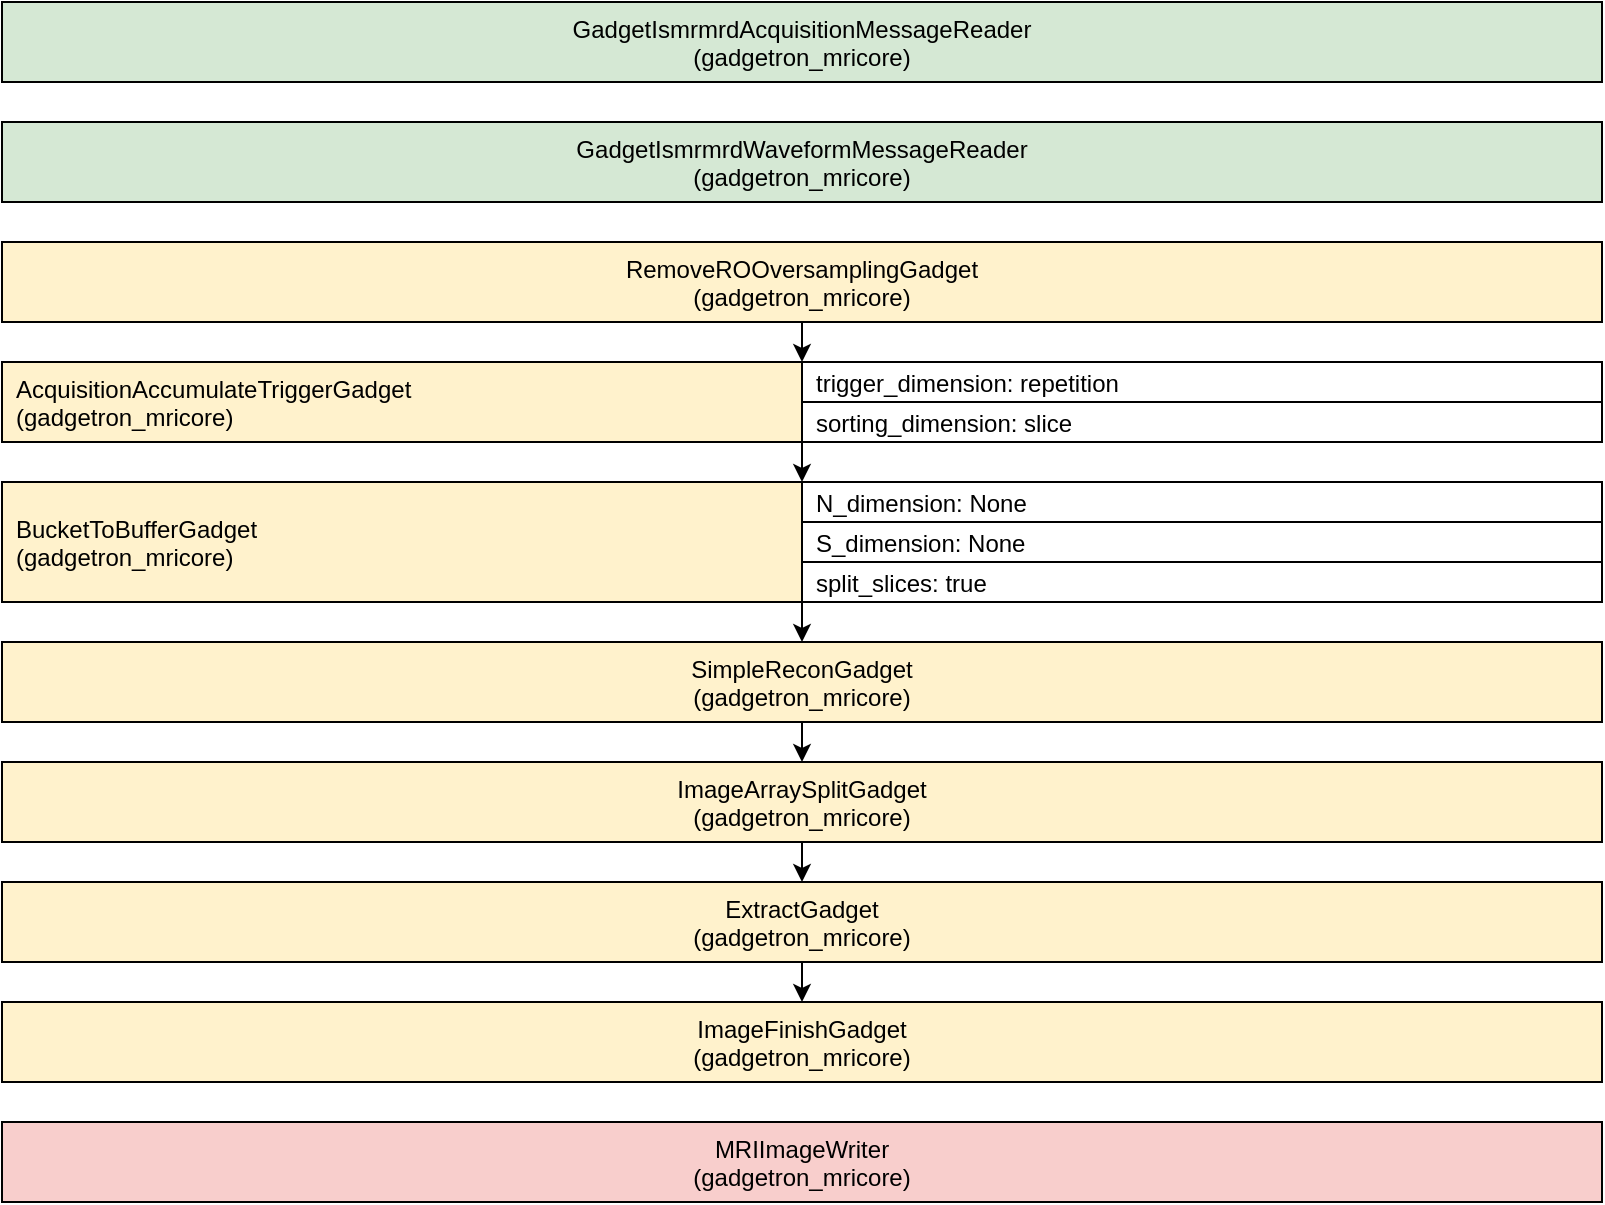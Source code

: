 <mxGraphModel><root><mxCell id="0" /><mxCell id="1" parent="0" /><mxCell id="reader0" value="GadgetIsmrmrdAcquisitionMessageReader&#10;(gadgetron_mricore)" style="fillColor=#d5e8d4;fontColor=#000000;" parent="1" vertex="1"><mxGeometry y="0" width="800" height="40" as="geometry" /></mxCell><mxCell id="reader1" value="GadgetIsmrmrdWaveformMessageReader&#10;(gadgetron_mricore)" style="fillColor=#d5e8d4;fontColor=#000000;" parent="1" vertex="1"><mxGeometry y="60" width="800" height="40" as="geometry" /></mxCell><mxCell id="gadget0" value="RemoveROOversamplingGadget&#10;(gadgetron_mricore)" parent="1" vertex="1" style="fillColor=#fff2cc;fontColor=#000000;align=center;"><mxGeometry y="120" height="40" width="800" as="geometry" /></mxCell><mxCell id="arrow1" style="edgeStyle=orthogonalEdgeStyle;rounded=0;orthogonalLoop=1;jettySize=auto;html=1;exitX=0.5;exitY=1;exitDx=0;exitDy=0;entryX=0.5;entryY=0;entryDx=0;entryDy=0;" parent="1" source="gadget0" target="gadget1" edge="1"><mxGeometry relative="1" as="geometry" /></mxCell><mxCell id="gadget1" value="AcquisitionAccumulateTriggerGadget&#10;(gadgetron_mricore)" parent="1" vertex="1" style="fillColor=#fff2cc;fontColor=#000000;align=left;spacingLeft=5;"><mxGeometry y="180" height="40" width="800" as="geometry" /></mxCell><mxCell id="gadget1property0" value="trigger_dimension: repetition" style="fillColor=#ffffff;fontColor=#000000;align=left;spacingLeft=5;" parent="gadget1" vertex="1"><mxGeometry x="400.0" y="0" width="400.0" height="20" as="geometry" /></mxCell><mxCell id="gadget1property1" value="sorting_dimension: slice" style="fillColor=#ffffff;fontColor=#000000;align=left;spacingLeft=5;" parent="gadget1" vertex="1"><mxGeometry x="400.0" y="20" width="400.0" height="20" as="geometry" /></mxCell><mxCell id="arrow2" style="edgeStyle=orthogonalEdgeStyle;rounded=0;orthogonalLoop=1;jettySize=auto;html=1;exitX=0.5;exitY=1;exitDx=0;exitDy=0;entryX=0.5;entryY=0;entryDx=0;entryDy=0;" parent="1" source="gadget1" target="gadget2" edge="1"><mxGeometry relative="1" as="geometry" /></mxCell><mxCell id="gadget2" value="BucketToBufferGadget&#10;(gadgetron_mricore)" parent="1" vertex="1" style="fillColor=#fff2cc;fontColor=#000000;align=left;spacingLeft=5;"><mxGeometry y="240" height="60" width="800" as="geometry" /></mxCell><mxCell id="gadget2property0" value="N_dimension: None" style="fillColor=#ffffff;fontColor=#000000;align=left;spacingLeft=5;" parent="gadget2" vertex="1"><mxGeometry x="400.0" y="0" width="400.0" height="20" as="geometry" /></mxCell><mxCell id="gadget2property1" value="S_dimension: None" style="fillColor=#ffffff;fontColor=#000000;align=left;spacingLeft=5;" parent="gadget2" vertex="1"><mxGeometry x="400.0" y="20" width="400.0" height="20" as="geometry" /></mxCell><mxCell id="gadget2property2" value="split_slices: true" style="fillColor=#ffffff;fontColor=#000000;align=left;spacingLeft=5;" parent="gadget2" vertex="1"><mxGeometry x="400.0" y="40" width="400.0" height="20" as="geometry" /></mxCell><mxCell id="arrow3" style="edgeStyle=orthogonalEdgeStyle;rounded=0;orthogonalLoop=1;jettySize=auto;html=1;exitX=0.5;exitY=1;exitDx=0;exitDy=0;entryX=0.5;entryY=0;entryDx=0;entryDy=0;" parent="1" source="gadget2" target="gadget3" edge="1"><mxGeometry relative="1" as="geometry" /></mxCell><mxCell id="gadget3" value="SimpleReconGadget&#10;(gadgetron_mricore)" parent="1" vertex="1" style="fillColor=#fff2cc;fontColor=#000000;align=center;"><mxGeometry y="320" height="40" width="800" as="geometry" /></mxCell><mxCell id="arrow4" style="edgeStyle=orthogonalEdgeStyle;rounded=0;orthogonalLoop=1;jettySize=auto;html=1;exitX=0.5;exitY=1;exitDx=0;exitDy=0;entryX=0.5;entryY=0;entryDx=0;entryDy=0;" parent="1" source="gadget3" target="gadget4" edge="1"><mxGeometry relative="1" as="geometry" /></mxCell><mxCell id="gadget4" value="ImageArraySplitGadget&#10;(gadgetron_mricore)" parent="1" vertex="1" style="fillColor=#fff2cc;fontColor=#000000;align=center;"><mxGeometry y="380" height="40" width="800" as="geometry" /></mxCell><mxCell id="arrow5" style="edgeStyle=orthogonalEdgeStyle;rounded=0;orthogonalLoop=1;jettySize=auto;html=1;exitX=0.5;exitY=1;exitDx=0;exitDy=0;entryX=0.5;entryY=0;entryDx=0;entryDy=0;" parent="1" source="gadget4" target="gadget5" edge="1"><mxGeometry relative="1" as="geometry" /></mxCell><mxCell id="gadget5" value="ExtractGadget&#10;(gadgetron_mricore)" parent="1" vertex="1" style="fillColor=#fff2cc;fontColor=#000000;align=center;"><mxGeometry y="440" height="40" width="800" as="geometry" /></mxCell><mxCell id="arrow6" style="edgeStyle=orthogonalEdgeStyle;rounded=0;orthogonalLoop=1;jettySize=auto;html=1;exitX=0.5;exitY=1;exitDx=0;exitDy=0;entryX=0.5;entryY=0;entryDx=0;entryDy=0;" parent="1" source="gadget5" target="gadget6" edge="1"><mxGeometry relative="1" as="geometry" /></mxCell><mxCell id="gadget6" value="ImageFinishGadget&#10;(gadgetron_mricore)" parent="1" vertex="1" style="fillColor=#fff2cc;fontColor=#000000;align=center;"><mxGeometry y="500" height="40" width="800" as="geometry" /></mxCell><mxCell id="writer0" value="MRIImageWriter&#10;(gadgetron_mricore)" style="fillColor=#f8cecc;fontColor=#000000;" parent="1" vertex="1"><mxGeometry y="560" width="800" height="40" as="geometry" /></mxCell></root></mxGraphModel>